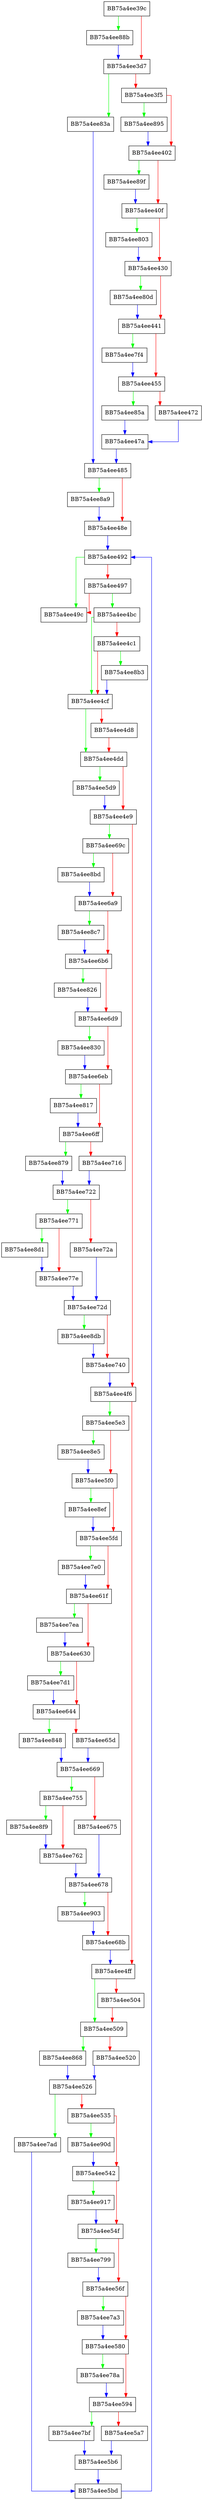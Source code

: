 digraph copyBinaryTreeLinkLabels {
  node [shape="box"];
  graph [splines=ortho];
  BB75a4ee39c -> BB75a4ee88b [color="green"];
  BB75a4ee39c -> BB75a4ee3d7 [color="red"];
  BB75a4ee3d7 -> BB75a4ee83a [color="green"];
  BB75a4ee3d7 -> BB75a4ee3f5 [color="red"];
  BB75a4ee3f5 -> BB75a4ee895 [color="green"];
  BB75a4ee3f5 -> BB75a4ee402 [color="red"];
  BB75a4ee402 -> BB75a4ee89f [color="green"];
  BB75a4ee402 -> BB75a4ee40f [color="red"];
  BB75a4ee40f -> BB75a4ee803 [color="green"];
  BB75a4ee40f -> BB75a4ee430 [color="red"];
  BB75a4ee430 -> BB75a4ee80d [color="green"];
  BB75a4ee430 -> BB75a4ee441 [color="red"];
  BB75a4ee441 -> BB75a4ee7f4 [color="green"];
  BB75a4ee441 -> BB75a4ee455 [color="red"];
  BB75a4ee455 -> BB75a4ee85a [color="green"];
  BB75a4ee455 -> BB75a4ee472 [color="red"];
  BB75a4ee472 -> BB75a4ee47a [color="blue"];
  BB75a4ee47a -> BB75a4ee485 [color="blue"];
  BB75a4ee485 -> BB75a4ee8a9 [color="green"];
  BB75a4ee485 -> BB75a4ee48e [color="red"];
  BB75a4ee48e -> BB75a4ee492 [color="blue"];
  BB75a4ee492 -> BB75a4ee49c [color="green"];
  BB75a4ee492 -> BB75a4ee497 [color="red"];
  BB75a4ee497 -> BB75a4ee4bc [color="green"];
  BB75a4ee497 -> BB75a4ee49c [color="red"];
  BB75a4ee4bc -> BB75a4ee4cf [color="green"];
  BB75a4ee4bc -> BB75a4ee4c1 [color="red"];
  BB75a4ee4c1 -> BB75a4ee8b3 [color="green"];
  BB75a4ee4c1 -> BB75a4ee4cf [color="red"];
  BB75a4ee4cf -> BB75a4ee4dd [color="green"];
  BB75a4ee4cf -> BB75a4ee4d8 [color="red"];
  BB75a4ee4d8 -> BB75a4ee4dd [color="red"];
  BB75a4ee4dd -> BB75a4ee5d9 [color="green"];
  BB75a4ee4dd -> BB75a4ee4e9 [color="red"];
  BB75a4ee4e9 -> BB75a4ee69c [color="green"];
  BB75a4ee4e9 -> BB75a4ee4f6 [color="red"];
  BB75a4ee4f6 -> BB75a4ee5e3 [color="green"];
  BB75a4ee4f6 -> BB75a4ee4ff [color="red"];
  BB75a4ee4ff -> BB75a4ee509 [color="green"];
  BB75a4ee4ff -> BB75a4ee504 [color="red"];
  BB75a4ee504 -> BB75a4ee509 [color="red"];
  BB75a4ee509 -> BB75a4ee868 [color="green"];
  BB75a4ee509 -> BB75a4ee520 [color="red"];
  BB75a4ee520 -> BB75a4ee526 [color="blue"];
  BB75a4ee526 -> BB75a4ee7ad [color="green"];
  BB75a4ee526 -> BB75a4ee535 [color="red"];
  BB75a4ee535 -> BB75a4ee90d [color="green"];
  BB75a4ee535 -> BB75a4ee542 [color="red"];
  BB75a4ee542 -> BB75a4ee917 [color="green"];
  BB75a4ee542 -> BB75a4ee54f [color="red"];
  BB75a4ee54f -> BB75a4ee799 [color="green"];
  BB75a4ee54f -> BB75a4ee56f [color="red"];
  BB75a4ee56f -> BB75a4ee7a3 [color="green"];
  BB75a4ee56f -> BB75a4ee580 [color="red"];
  BB75a4ee580 -> BB75a4ee78a [color="green"];
  BB75a4ee580 -> BB75a4ee594 [color="red"];
  BB75a4ee594 -> BB75a4ee7bf [color="green"];
  BB75a4ee594 -> BB75a4ee5a7 [color="red"];
  BB75a4ee5a7 -> BB75a4ee5b6 [color="blue"];
  BB75a4ee5b6 -> BB75a4ee5bd [color="blue"];
  BB75a4ee5bd -> BB75a4ee492 [color="blue"];
  BB75a4ee5d9 -> BB75a4ee4e9 [color="blue"];
  BB75a4ee5e3 -> BB75a4ee8e5 [color="green"];
  BB75a4ee5e3 -> BB75a4ee5f0 [color="red"];
  BB75a4ee5f0 -> BB75a4ee8ef [color="green"];
  BB75a4ee5f0 -> BB75a4ee5fd [color="red"];
  BB75a4ee5fd -> BB75a4ee7e0 [color="green"];
  BB75a4ee5fd -> BB75a4ee61f [color="red"];
  BB75a4ee61f -> BB75a4ee7ea [color="green"];
  BB75a4ee61f -> BB75a4ee630 [color="red"];
  BB75a4ee630 -> BB75a4ee7d1 [color="green"];
  BB75a4ee630 -> BB75a4ee644 [color="red"];
  BB75a4ee644 -> BB75a4ee848 [color="green"];
  BB75a4ee644 -> BB75a4ee65d [color="red"];
  BB75a4ee65d -> BB75a4ee669 [color="blue"];
  BB75a4ee669 -> BB75a4ee755 [color="green"];
  BB75a4ee669 -> BB75a4ee675 [color="red"];
  BB75a4ee675 -> BB75a4ee678 [color="blue"];
  BB75a4ee678 -> BB75a4ee903 [color="green"];
  BB75a4ee678 -> BB75a4ee68b [color="red"];
  BB75a4ee68b -> BB75a4ee4ff [color="blue"];
  BB75a4ee69c -> BB75a4ee8bd [color="green"];
  BB75a4ee69c -> BB75a4ee6a9 [color="red"];
  BB75a4ee6a9 -> BB75a4ee8c7 [color="green"];
  BB75a4ee6a9 -> BB75a4ee6b6 [color="red"];
  BB75a4ee6b6 -> BB75a4ee826 [color="green"];
  BB75a4ee6b6 -> BB75a4ee6d9 [color="red"];
  BB75a4ee6d9 -> BB75a4ee830 [color="green"];
  BB75a4ee6d9 -> BB75a4ee6eb [color="red"];
  BB75a4ee6eb -> BB75a4ee817 [color="green"];
  BB75a4ee6eb -> BB75a4ee6ff [color="red"];
  BB75a4ee6ff -> BB75a4ee879 [color="green"];
  BB75a4ee6ff -> BB75a4ee716 [color="red"];
  BB75a4ee716 -> BB75a4ee722 [color="blue"];
  BB75a4ee722 -> BB75a4ee771 [color="green"];
  BB75a4ee722 -> BB75a4ee72a [color="red"];
  BB75a4ee72a -> BB75a4ee72d [color="blue"];
  BB75a4ee72d -> BB75a4ee8db [color="green"];
  BB75a4ee72d -> BB75a4ee740 [color="red"];
  BB75a4ee740 -> BB75a4ee4f6 [color="blue"];
  BB75a4ee755 -> BB75a4ee8f9 [color="green"];
  BB75a4ee755 -> BB75a4ee762 [color="red"];
  BB75a4ee762 -> BB75a4ee678 [color="blue"];
  BB75a4ee771 -> BB75a4ee8d1 [color="green"];
  BB75a4ee771 -> BB75a4ee77e [color="red"];
  BB75a4ee77e -> BB75a4ee72d [color="blue"];
  BB75a4ee78a -> BB75a4ee594 [color="blue"];
  BB75a4ee799 -> BB75a4ee56f [color="blue"];
  BB75a4ee7a3 -> BB75a4ee580 [color="blue"];
  BB75a4ee7ad -> BB75a4ee5bd [color="blue"];
  BB75a4ee7bf -> BB75a4ee5b6 [color="blue"];
  BB75a4ee7d1 -> BB75a4ee644 [color="blue"];
  BB75a4ee7e0 -> BB75a4ee61f [color="blue"];
  BB75a4ee7ea -> BB75a4ee630 [color="blue"];
  BB75a4ee7f4 -> BB75a4ee455 [color="blue"];
  BB75a4ee803 -> BB75a4ee430 [color="blue"];
  BB75a4ee80d -> BB75a4ee441 [color="blue"];
  BB75a4ee817 -> BB75a4ee6ff [color="blue"];
  BB75a4ee826 -> BB75a4ee6d9 [color="blue"];
  BB75a4ee830 -> BB75a4ee6eb [color="blue"];
  BB75a4ee83a -> BB75a4ee485 [color="blue"];
  BB75a4ee848 -> BB75a4ee669 [color="blue"];
  BB75a4ee85a -> BB75a4ee47a [color="blue"];
  BB75a4ee868 -> BB75a4ee526 [color="blue"];
  BB75a4ee879 -> BB75a4ee722 [color="blue"];
  BB75a4ee88b -> BB75a4ee3d7 [color="blue"];
  BB75a4ee895 -> BB75a4ee402 [color="blue"];
  BB75a4ee89f -> BB75a4ee40f [color="blue"];
  BB75a4ee8a9 -> BB75a4ee48e [color="blue"];
  BB75a4ee8b3 -> BB75a4ee4cf [color="blue"];
  BB75a4ee8bd -> BB75a4ee6a9 [color="blue"];
  BB75a4ee8c7 -> BB75a4ee6b6 [color="blue"];
  BB75a4ee8d1 -> BB75a4ee77e [color="blue"];
  BB75a4ee8db -> BB75a4ee740 [color="blue"];
  BB75a4ee8e5 -> BB75a4ee5f0 [color="blue"];
  BB75a4ee8ef -> BB75a4ee5fd [color="blue"];
  BB75a4ee8f9 -> BB75a4ee762 [color="blue"];
  BB75a4ee903 -> BB75a4ee68b [color="blue"];
  BB75a4ee90d -> BB75a4ee542 [color="blue"];
  BB75a4ee917 -> BB75a4ee54f [color="blue"];
}